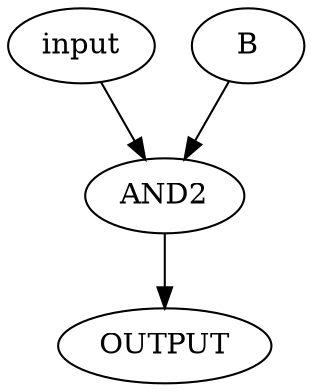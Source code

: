 digraph testand2 {
    A [label="input"]
    [label="input"];
    GATE [label="AND2"];
    O [label="OUTPUT"];
    A->GATE->O;
    B->GATE;
}